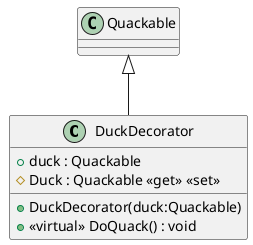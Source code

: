 @startuml
class DuckDecorator {
    + duck : Quackable
    + DuckDecorator(duck:Quackable)
    # Duck : Quackable <<get>> <<set>>
    + <<virtual>> DoQuack() : void
}
Quackable <|-- DuckDecorator
@enduml
